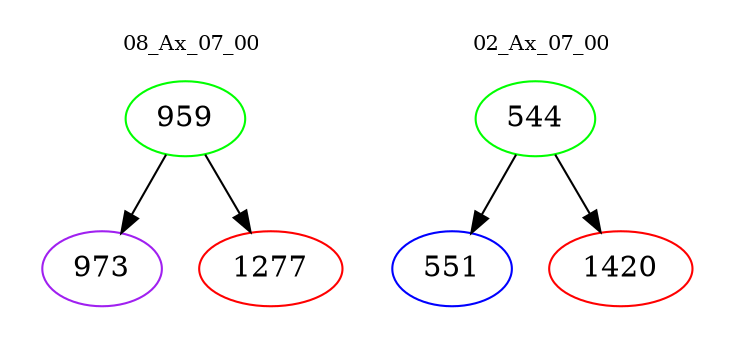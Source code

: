 digraph{
subgraph cluster_0 {
color = white
label = "08_Ax_07_00";
fontsize=10;
T0_959 [label="959", color="green"]
T0_959 -> T0_973 [color="black"]
T0_973 [label="973", color="purple"]
T0_959 -> T0_1277 [color="black"]
T0_1277 [label="1277", color="red"]
}
subgraph cluster_1 {
color = white
label = "02_Ax_07_00";
fontsize=10;
T1_544 [label="544", color="green"]
T1_544 -> T1_551 [color="black"]
T1_551 [label="551", color="blue"]
T1_544 -> T1_1420 [color="black"]
T1_1420 [label="1420", color="red"]
}
}
